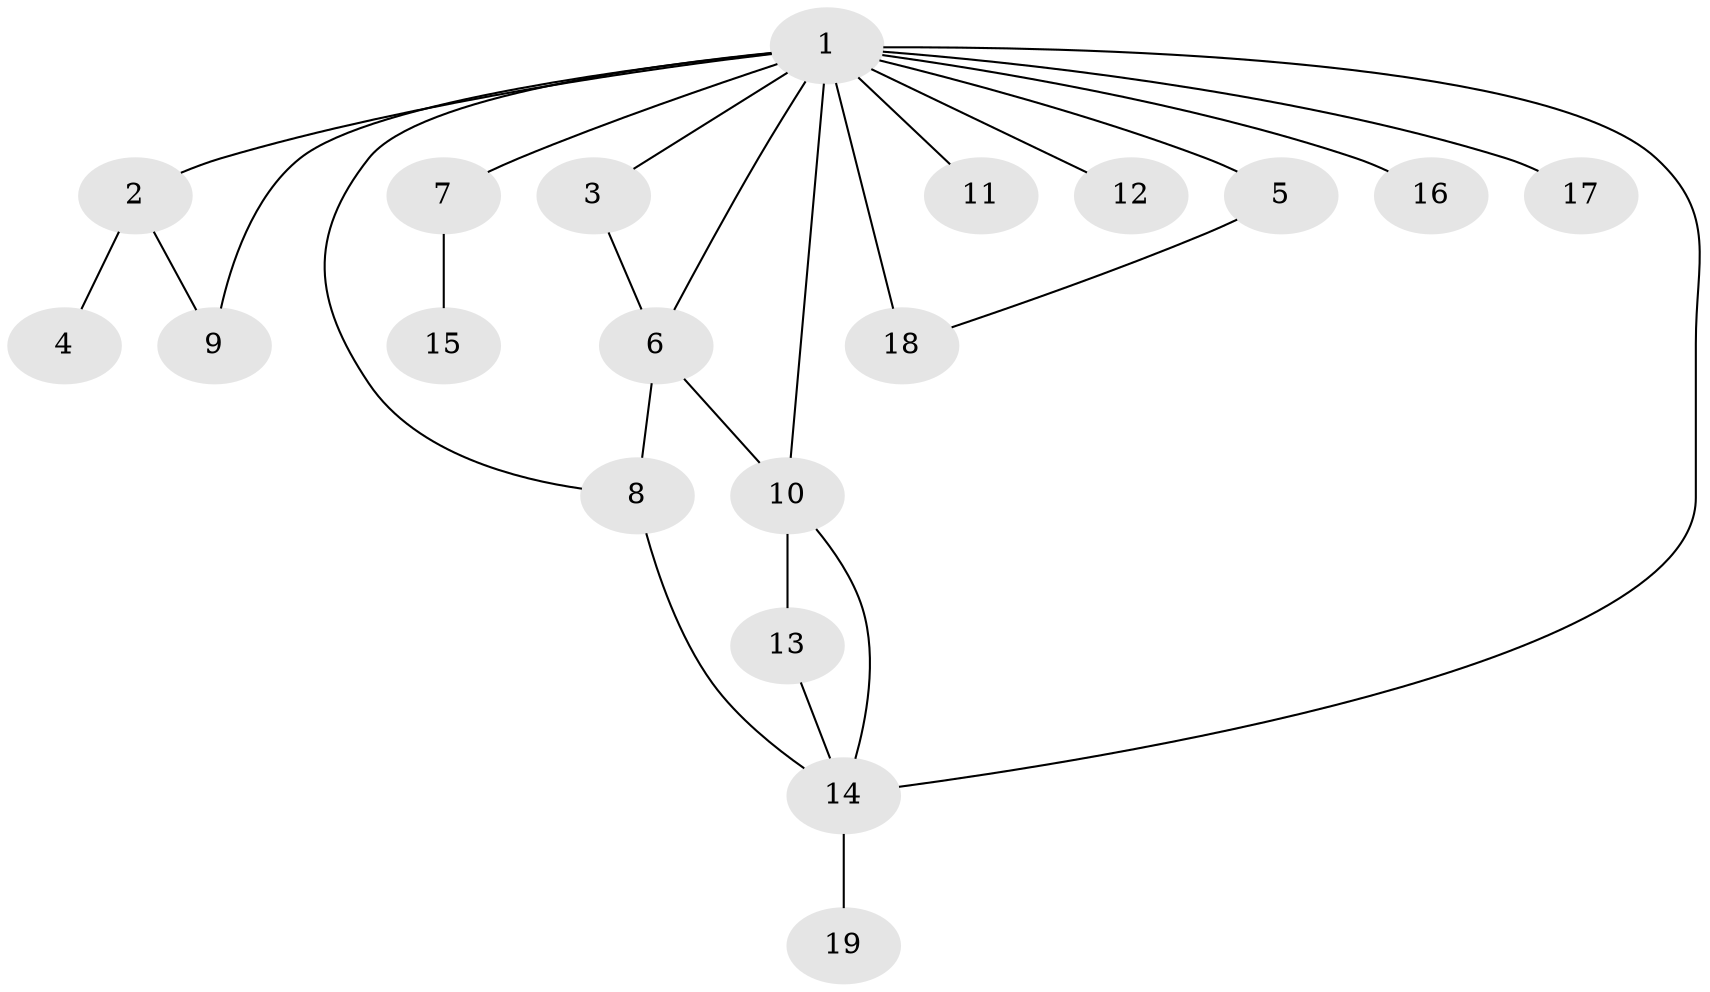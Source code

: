 // original degree distribution, {9: 0.03225806451612903, 7: 0.04838709677419355, 18: 0.016129032258064516, 4: 0.0967741935483871, 2: 0.1774193548387097, 6: 0.03225806451612903, 5: 0.04838709677419355, 1: 0.4838709677419355, 3: 0.06451612903225806}
// Generated by graph-tools (version 1.1) at 2025/50/03/04/25 22:50:24]
// undirected, 19 vertices, 26 edges
graph export_dot {
  node [color=gray90,style=filled];
  1;
  2;
  3;
  4;
  5;
  6;
  7;
  8;
  9;
  10;
  11;
  12;
  13;
  14;
  15;
  16;
  17;
  18;
  19;
  1 -- 2 [weight=3.0];
  1 -- 3 [weight=2.0];
  1 -- 5 [weight=2.0];
  1 -- 6 [weight=1.0];
  1 -- 7 [weight=2.0];
  1 -- 8 [weight=1.0];
  1 -- 9 [weight=2.0];
  1 -- 10 [weight=1.0];
  1 -- 11 [weight=4.0];
  1 -- 12 [weight=1.0];
  1 -- 14 [weight=1.0];
  1 -- 16 [weight=1.0];
  1 -- 17 [weight=1.0];
  1 -- 18 [weight=2.0];
  2 -- 4 [weight=1.0];
  2 -- 9 [weight=1.0];
  3 -- 6 [weight=1.0];
  5 -- 18 [weight=1.0];
  6 -- 8 [weight=1.0];
  6 -- 10 [weight=1.0];
  7 -- 15 [weight=1.0];
  8 -- 14 [weight=1.0];
  10 -- 13 [weight=3.0];
  10 -- 14 [weight=1.0];
  13 -- 14 [weight=1.0];
  14 -- 19 [weight=1.0];
}

